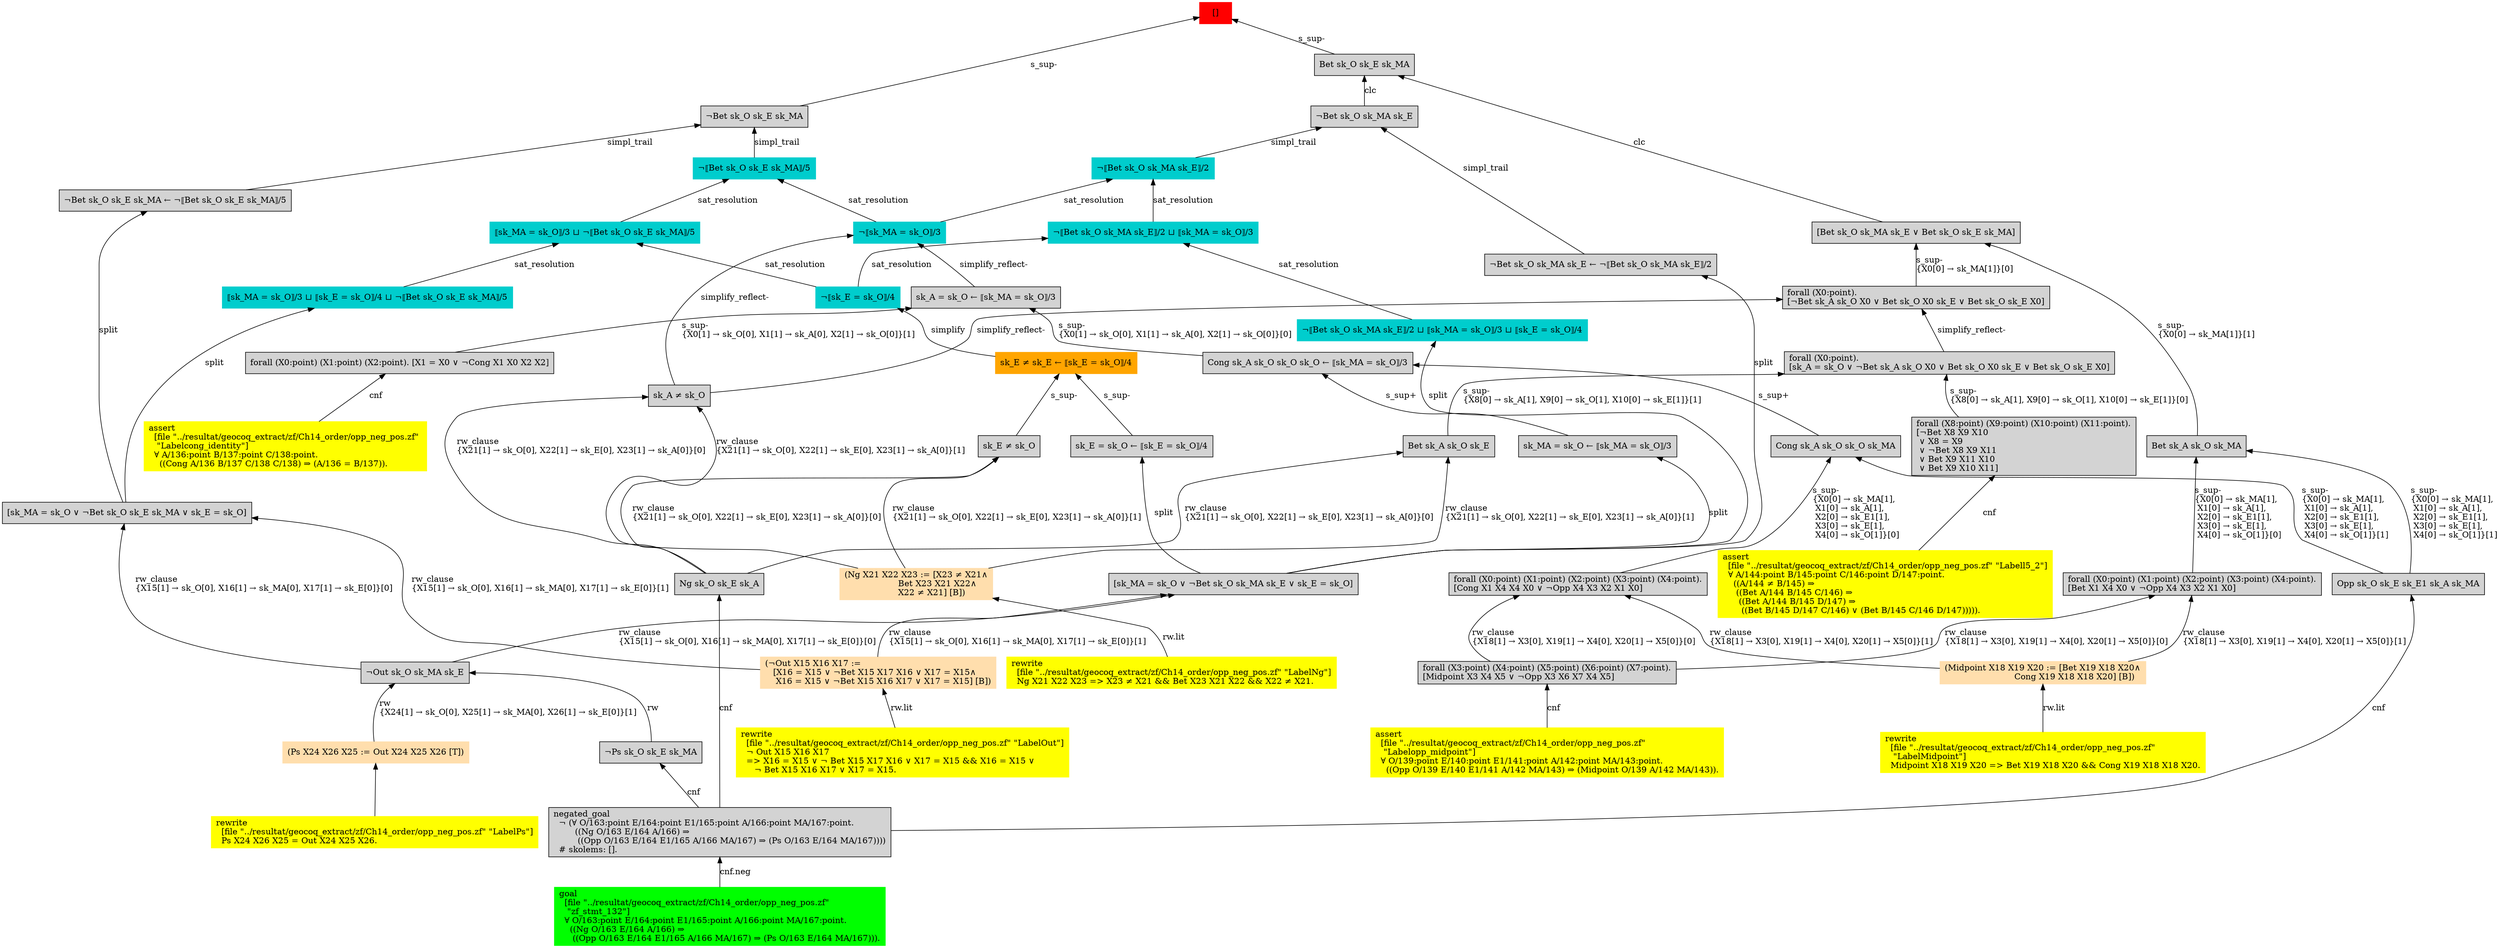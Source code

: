 digraph "unsat_graph" {
  vertex_0 [color=red, label="[]", shape=box, style=filled];
  vertex_0 -> vertex_1 [label="s_sup-\l", dir="back"];
  vertex_1 [shape=box, label="¬Bet sk_O sk_E sk_MA\l", style=filled];
  vertex_1 -> vertex_2 [label="simpl_trail", dir="back"];
  vertex_2 [color=cyan3, shape=box, label="¬⟦Bet sk_O sk_E sk_MA⟧/5\l", style=filled];
  vertex_2 -> vertex_3 [label="sat_resolution", dir="back"];
  vertex_3 [color=cyan3, shape=box, label="¬⟦sk_MA = sk_O⟧/3\l", style=filled];
  vertex_3 -> vertex_4 [label="simplify_reflect-", dir="back"];
  vertex_4 [shape=box, label="sk_A ≠ sk_O\l", style=filled];
  vertex_4 -> vertex_5 [label="rw_clause\l\{X21[1] → sk_O[0], X22[1] → sk_E[0], X23[1] → sk_A[0]\}[1]\l", dir="back"];
  vertex_5 [color=navajowhite, shape=box, label="(Ng X21 X22 X23 := [X23 ≠ X21∧\l                    Bet X23 X21 X22∧\l                    X22 ≠ X21] [B])\l", style=filled];
  vertex_5 -> vertex_6 [label="rw.lit", dir="back"];
  vertex_6 [color=yellow, shape=box, label="rewrite\l  [file \"../resultat/geocoq_extract/zf/Ch14_order/opp_neg_pos.zf\" \"LabelNg\"]\l  Ng X21 X22 X23 =\> X23 ≠ X21 && Bet X23 X21 X22 && X22 ≠ X21.\l", style=filled];
  vertex_4 -> vertex_7 [label="rw_clause\l\{X21[1] → sk_O[0], X22[1] → sk_E[0], X23[1] → sk_A[0]\}[0]\l", dir="back"];
  vertex_7 [shape=box, label="Ng sk_O sk_E sk_A\l", style=filled];
  vertex_7 -> vertex_8 [label="cnf", dir="back"];
  vertex_8 [shape=box, label="negated_goal\l  ¬ (∀ O/163:point E/164:point E1/165:point A/166:point MA/167:point.\l        ((Ng O/163 E/164 A/166) ⇒\l         ((Opp O/163 E/164 E1/165 A/166 MA/167) ⇒ (Ps O/163 E/164 MA/167))))\l  # skolems: [].\l", style=filled];
  vertex_8 -> vertex_9 [label="cnf.neg", dir="back"];
  vertex_9 [color=green, shape=box, label="goal\l  [file \"../resultat/geocoq_extract/zf/Ch14_order/opp_neg_pos.zf\" \l   \"zf_stmt_132\"]\l  ∀ O/163:point E/164:point E1/165:point A/166:point MA/167:point.\l    ((Ng O/163 E/164 A/166) ⇒\l     ((Opp O/163 E/164 E1/165 A/166 MA/167) ⇒ (Ps O/163 E/164 MA/167))).\l", style=filled];
  vertex_3 -> vertex_10 [label="simplify_reflect-", dir="back"];
  vertex_10 [shape=box, label="sk_A = sk_O ← ⟦sk_MA = sk_O⟧/3\l", style=filled];
  vertex_10 -> vertex_11 [label="s_sup-\l\{X0[1] → sk_O[0], X1[1] → sk_A[0], X2[1] → sk_O[0]\}[1]\l", dir="back"];
  vertex_11 [shape=box, label="forall (X0:point) (X1:point) (X2:point). [X1 = X0 ∨ ¬Cong X1 X0 X2 X2]\l", style=filled];
  vertex_11 -> vertex_12 [label="cnf", dir="back"];
  vertex_12 [color=yellow, shape=box, label="assert\l  [file \"../resultat/geocoq_extract/zf/Ch14_order/opp_neg_pos.zf\" \l   \"Labelcong_identity\"]\l  ∀ A/136:point B/137:point C/138:point.\l    ((Cong A/136 B/137 C/138 C/138) ⇒ (A/136 = B/137)).\l", style=filled];
  vertex_10 -> vertex_13 [label="s_sup-\l\{X0[1] → sk_O[0], X1[1] → sk_A[0], X2[1] → sk_O[0]\}[0]\l", dir="back"];
  vertex_13 [shape=box, label="Cong sk_A sk_O sk_O sk_O ← ⟦sk_MA = sk_O⟧/3\l", style=filled];
  vertex_13 -> vertex_14 [label="s_sup+\l", dir="back"];
  vertex_14 [shape=box, label="Cong sk_A sk_O sk_O sk_MA\l", style=filled];
  vertex_14 -> vertex_15 [label="s_sup-\l\{X0[0] → sk_MA[1], \l X1[0] → sk_A[1], \l X2[0] → sk_E1[1], \l X3[0] → sk_E[1], \l X4[0] → sk_O[1]\}[0]\l", dir="back"];
  vertex_15 [shape=box, label="forall (X0:point) (X1:point) (X2:point) (X3:point) (X4:point).\l[Cong X1 X4 X4 X0 ∨ ¬Opp X4 X3 X2 X1 X0]\l", style=filled];
  vertex_15 -> vertex_16 [label="rw_clause\l\{X18[1] → X3[0], X19[1] → X4[0], X20[1] → X5[0]\}[1]\l", dir="back"];
  vertex_16 [color=navajowhite, shape=box, label="(Midpoint X18 X19 X20 := [Bet X19 X18 X20∧\l                          Cong X19 X18 X18 X20] [B])\l", style=filled];
  vertex_16 -> vertex_17 [label="rw.lit", dir="back"];
  vertex_17 [color=yellow, shape=box, label="rewrite\l  [file \"../resultat/geocoq_extract/zf/Ch14_order/opp_neg_pos.zf\" \l   \"LabelMidpoint\"]\l  Midpoint X18 X19 X20 =\> Bet X19 X18 X20 && Cong X19 X18 X18 X20.\l", style=filled];
  vertex_15 -> vertex_18 [label="rw_clause\l\{X18[1] → X3[0], X19[1] → X4[0], X20[1] → X5[0]\}[0]\l", dir="back"];
  vertex_18 [shape=box, label="forall (X3:point) (X4:point) (X5:point) (X6:point) (X7:point).\l[Midpoint X3 X4 X5 ∨ ¬Opp X3 X6 X7 X4 X5]\l", style=filled];
  vertex_18 -> vertex_19 [label="cnf", dir="back"];
  vertex_19 [color=yellow, shape=box, label="assert\l  [file \"../resultat/geocoq_extract/zf/Ch14_order/opp_neg_pos.zf\" \l   \"Labelopp_midpoint\"]\l  ∀ O/139:point E/140:point E1/141:point A/142:point MA/143:point.\l    ((Opp O/139 E/140 E1/141 A/142 MA/143) ⇒ (Midpoint O/139 A/142 MA/143)).\l", style=filled];
  vertex_14 -> vertex_20 [label="s_sup-\l\{X0[0] → sk_MA[1], \l X1[0] → sk_A[1], \l X2[0] → sk_E1[1], \l X3[0] → sk_E[1], \l X4[0] → sk_O[1]\}[1]\l", dir="back"];
  vertex_20 [shape=box, label="Opp sk_O sk_E sk_E1 sk_A sk_MA\l", style=filled];
  vertex_20 -> vertex_8 [label="cnf", dir="back"];
  vertex_13 -> vertex_21 [label="s_sup+\l", dir="back"];
  vertex_21 [shape=box, label="sk_MA = sk_O ← ⟦sk_MA = sk_O⟧/3\l", style=filled];
  vertex_21 -> vertex_22 [label="split", dir="back"];
  vertex_22 [shape=box, label="[sk_MA = sk_O ∨ ¬Bet sk_O sk_MA sk_E ∨ sk_E = sk_O]\l", style=filled];
  vertex_22 -> vertex_23 [label="rw_clause\l\{X15[1] → sk_O[0], X16[1] → sk_MA[0], X17[1] → sk_E[0]\}[1]\l", dir="back"];
  vertex_23 [color=navajowhite, shape=box, label="(¬Out X15 X16 X17 :=\l   [X16 = X15 ∨ ¬Bet X15 X17 X16 ∨ X17 = X15∧\l    X16 = X15 ∨ ¬Bet X15 X16 X17 ∨ X17 = X15] [B])\l", style=filled];
  vertex_23 -> vertex_24 [label="rw.lit", dir="back"];
  vertex_24 [color=yellow, shape=box, label="rewrite\l  [file \"../resultat/geocoq_extract/zf/Ch14_order/opp_neg_pos.zf\" \"LabelOut\"]\l  ¬ Out X15 X16 X17\l  =\> X16 = X15 ∨ ¬ Bet X15 X17 X16 ∨ X17 = X15 && X16 = X15 ∨ \l     ¬ Bet X15 X16 X17 ∨ X17 = X15.\l", style=filled];
  vertex_22 -> vertex_25 [label="rw_clause\l\{X15[1] → sk_O[0], X16[1] → sk_MA[0], X17[1] → sk_E[0]\}[0]\l", dir="back"];
  vertex_25 [shape=box, label="¬Out sk_O sk_MA sk_E\l", style=filled];
  vertex_25 -> vertex_26 [label="rw\l\{X24[1] → sk_O[0], X25[1] → sk_MA[0], X26[1] → sk_E[0]\}[1]\l", dir="back"];
  vertex_26 [color=navajowhite, shape=box, label="(Ps X24 X26 X25 := Out X24 X25 X26 [T])\l", style=filled];
  vertex_26 -> vertex_27 [label="", dir="back"];
  vertex_27 [color=yellow, shape=box, label="rewrite\l  [file \"../resultat/geocoq_extract/zf/Ch14_order/opp_neg_pos.zf\" \"LabelPs\"]\l  Ps X24 X26 X25 = Out X24 X25 X26.\l", style=filled];
  vertex_25 -> vertex_28 [label="rw", dir="back"];
  vertex_28 [shape=box, label="¬Ps sk_O sk_E sk_MA\l", style=filled];
  vertex_28 -> vertex_8 [label="cnf", dir="back"];
  vertex_2 -> vertex_29 [label="sat_resolution", dir="back"];
  vertex_29 [color=cyan3, shape=box, label="⟦sk_MA = sk_O⟧/3 ⊔ ¬⟦Bet sk_O sk_E sk_MA⟧/5\l", style=filled];
  vertex_29 -> vertex_30 [label="sat_resolution", dir="back"];
  vertex_30 [color=cyan3, shape=box, label="¬⟦sk_E = sk_O⟧/4\l", style=filled];
  vertex_30 -> vertex_31 [label="simplify", dir="back"];
  vertex_31 [color=orange, shape=box, label="sk_E ≠ sk_E ← ⟦sk_E = sk_O⟧/4\l", style=filled];
  vertex_31 -> vertex_32 [label="s_sup-\l", dir="back"];
  vertex_32 [shape=box, label="sk_E ≠ sk_O\l", style=filled];
  vertex_32 -> vertex_5 [label="rw_clause\l\{X21[1] → sk_O[0], X22[1] → sk_E[0], X23[1] → sk_A[0]\}[1]\l", dir="back"];
  vertex_32 -> vertex_7 [label="rw_clause\l\{X21[1] → sk_O[0], X22[1] → sk_E[0], X23[1] → sk_A[0]\}[0]\l", dir="back"];
  vertex_31 -> vertex_33 [label="s_sup-\l", dir="back"];
  vertex_33 [shape=box, label="sk_E = sk_O ← ⟦sk_E = sk_O⟧/4\l", style=filled];
  vertex_33 -> vertex_22 [label="split", dir="back"];
  vertex_29 -> vertex_34 [label="sat_resolution", dir="back"];
  vertex_34 [color=cyan3, shape=box, label="⟦sk_MA = sk_O⟧/3 ⊔ ⟦sk_E = sk_O⟧/4 ⊔ ¬⟦Bet sk_O sk_E sk_MA⟧/5\l", style=filled];
  vertex_34 -> vertex_35 [label="split", dir="back"];
  vertex_35 [shape=box, label="[sk_MA = sk_O ∨ ¬Bet sk_O sk_E sk_MA ∨ sk_E = sk_O]\l", style=filled];
  vertex_35 -> vertex_23 [label="rw_clause\l\{X15[1] → sk_O[0], X16[1] → sk_MA[0], X17[1] → sk_E[0]\}[1]\l", dir="back"];
  vertex_35 -> vertex_25 [label="rw_clause\l\{X15[1] → sk_O[0], X16[1] → sk_MA[0], X17[1] → sk_E[0]\}[0]\l", dir="back"];
  vertex_1 -> vertex_36 [label="simpl_trail", dir="back"];
  vertex_36 [shape=box, label="¬Bet sk_O sk_E sk_MA ← ¬⟦Bet sk_O sk_E sk_MA⟧/5\l", style=filled];
  vertex_36 -> vertex_35 [label="split", dir="back"];
  vertex_0 -> vertex_37 [label="s_sup-\l", dir="back"];
  vertex_37 [shape=box, label="Bet sk_O sk_E sk_MA\l", style=filled];
  vertex_37 -> vertex_38 [label="clc", dir="back"];
  vertex_38 [shape=box, label="¬Bet sk_O sk_MA sk_E\l", style=filled];
  vertex_38 -> vertex_39 [label="simpl_trail", dir="back"];
  vertex_39 [color=cyan3, shape=box, label="¬⟦Bet sk_O sk_MA sk_E⟧/2\l", style=filled];
  vertex_39 -> vertex_3 [label="sat_resolution", dir="back"];
  vertex_39 -> vertex_40 [label="sat_resolution", dir="back"];
  vertex_40 [color=cyan3, shape=box, label="¬⟦Bet sk_O sk_MA sk_E⟧/2 ⊔ ⟦sk_MA = sk_O⟧/3\l", style=filled];
  vertex_40 -> vertex_30 [label="sat_resolution", dir="back"];
  vertex_40 -> vertex_41 [label="sat_resolution", dir="back"];
  vertex_41 [color=cyan3, shape=box, label="¬⟦Bet sk_O sk_MA sk_E⟧/2 ⊔ ⟦sk_MA = sk_O⟧/3 ⊔ ⟦sk_E = sk_O⟧/4\l", style=filled];
  vertex_41 -> vertex_22 [label="split", dir="back"];
  vertex_38 -> vertex_42 [label="simpl_trail", dir="back"];
  vertex_42 [shape=box, label="¬Bet sk_O sk_MA sk_E ← ¬⟦Bet sk_O sk_MA sk_E⟧/2\l", style=filled];
  vertex_42 -> vertex_22 [label="split", dir="back"];
  vertex_37 -> vertex_43 [label="clc", dir="back"];
  vertex_43 [shape=box, label="[Bet sk_O sk_MA sk_E ∨ Bet sk_O sk_E sk_MA]\l", style=filled];
  vertex_43 -> vertex_44 [label="s_sup-\l\{X0[0] → sk_MA[1]\}[0]\l", dir="back"];
  vertex_44 [shape=box, label="forall (X0:point).\l[¬Bet sk_A sk_O X0 ∨ Bet sk_O X0 sk_E ∨ Bet sk_O sk_E X0]\l", style=filled];
  vertex_44 -> vertex_4 [label="simplify_reflect-", dir="back"];
  vertex_44 -> vertex_45 [label="simplify_reflect-", dir="back"];
  vertex_45 [shape=box, label="forall (X0:point).\l[sk_A = sk_O ∨ ¬Bet sk_A sk_O X0 ∨ Bet sk_O X0 sk_E ∨ Bet sk_O sk_E X0]\l", style=filled];
  vertex_45 -> vertex_46 [label="s_sup-\l\{X8[0] → sk_A[1], X9[0] → sk_O[1], X10[0] → sk_E[1]\}[0]\l", dir="back"];
  vertex_46 [shape=box, label="forall (X8:point) (X9:point) (X10:point) (X11:point).\l[¬Bet X8 X9 X10\l ∨ X8 = X9\l ∨ ¬Bet X8 X9 X11\l ∨ Bet X9 X11 X10\l ∨ Bet X9 X10 X11]\l", style=filled];
  vertex_46 -> vertex_47 [label="cnf", dir="back"];
  vertex_47 [color=yellow, shape=box, label="assert\l  [file \"../resultat/geocoq_extract/zf/Ch14_order/opp_neg_pos.zf\" \"Labell5_2\"]\l  ∀ A/144:point B/145:point C/146:point D/147:point.\l    ((A/144 ≠ B/145) ⇒\l     ((Bet A/144 B/145 C/146) ⇒\l      ((Bet A/144 B/145 D/147) ⇒\l       ((Bet B/145 D/147 C/146) ∨ (Bet B/145 C/146 D/147))))).\l", style=filled];
  vertex_45 -> vertex_48 [label="s_sup-\l\{X8[0] → sk_A[1], X9[0] → sk_O[1], X10[0] → sk_E[1]\}[1]\l", dir="back"];
  vertex_48 [shape=box, label="Bet sk_A sk_O sk_E\l", style=filled];
  vertex_48 -> vertex_5 [label="rw_clause\l\{X21[1] → sk_O[0], X22[1] → sk_E[0], X23[1] → sk_A[0]\}[1]\l", dir="back"];
  vertex_48 -> vertex_7 [label="rw_clause\l\{X21[1] → sk_O[0], X22[1] → sk_E[0], X23[1] → sk_A[0]\}[0]\l", dir="back"];
  vertex_43 -> vertex_49 [label="s_sup-\l\{X0[0] → sk_MA[1]\}[1]\l", dir="back"];
  vertex_49 [shape=box, label="Bet sk_A sk_O sk_MA\l", style=filled];
  vertex_49 -> vertex_50 [label="s_sup-\l\{X0[0] → sk_MA[1], \l X1[0] → sk_A[1], \l X2[0] → sk_E1[1], \l X3[0] → sk_E[1], \l X4[0] → sk_O[1]\}[0]\l", dir="back"];
  vertex_50 [shape=box, label="forall (X0:point) (X1:point) (X2:point) (X3:point) (X4:point).\l[Bet X1 X4 X0 ∨ ¬Opp X4 X3 X2 X1 X0]\l", style=filled];
  vertex_50 -> vertex_16 [label="rw_clause\l\{X18[1] → X3[0], X19[1] → X4[0], X20[1] → X5[0]\}[1]\l", dir="back"];
  vertex_50 -> vertex_18 [label="rw_clause\l\{X18[1] → X3[0], X19[1] → X4[0], X20[1] → X5[0]\}[0]\l", dir="back"];
  vertex_49 -> vertex_20 [label="s_sup-\l\{X0[0] → sk_MA[1], \l X1[0] → sk_A[1], \l X2[0] → sk_E1[1], \l X3[0] → sk_E[1], \l X4[0] → sk_O[1]\}[1]\l", dir="back"];
  }


